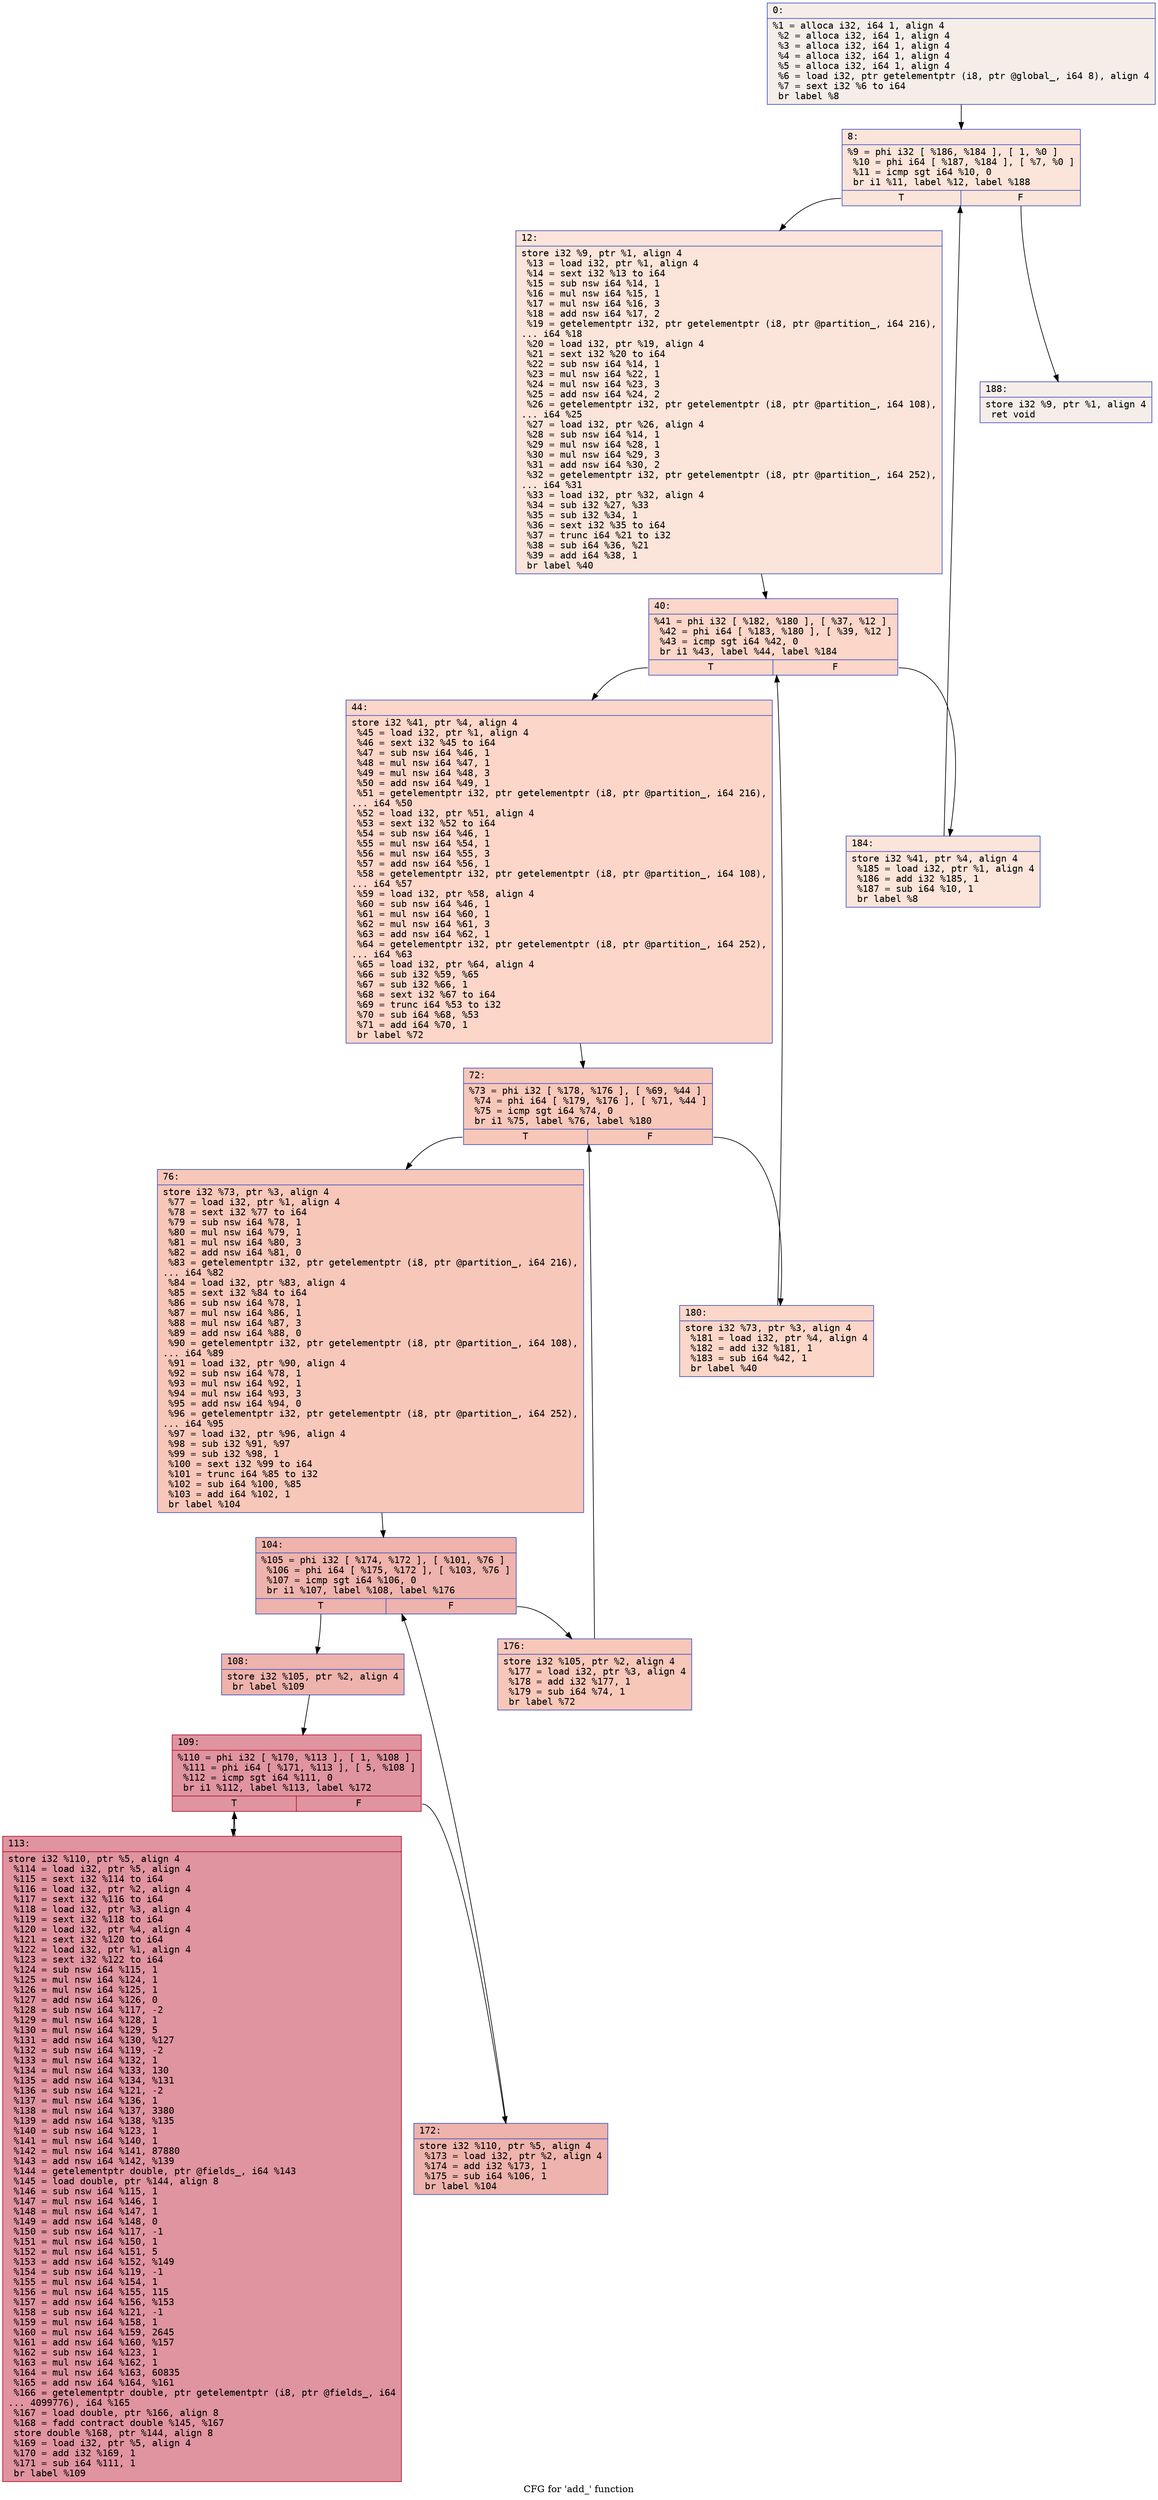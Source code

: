 digraph "CFG for 'add_' function" {
	label="CFG for 'add_' function";

	Node0x55fdd673e840 [shape=record,color="#3d50c3ff", style=filled, fillcolor="#e8d6cc70" fontname="Courier",label="{0:\l|  %1 = alloca i32, i64 1, align 4\l  %2 = alloca i32, i64 1, align 4\l  %3 = alloca i32, i64 1, align 4\l  %4 = alloca i32, i64 1, align 4\l  %5 = alloca i32, i64 1, align 4\l  %6 = load i32, ptr getelementptr (i8, ptr @global_, i64 8), align 4\l  %7 = sext i32 %6 to i64\l  br label %8\l}"];
	Node0x55fdd673e840 -> Node0x55fdd673ef20[tooltip="0 -> 8\nProbability 100.00%" ];
	Node0x55fdd673ef20 [shape=record,color="#3d50c3ff", style=filled, fillcolor="#f5c1a970" fontname="Courier",label="{8:\l|  %9 = phi i32 [ %186, %184 ], [ 1, %0 ]\l  %10 = phi i64 [ %187, %184 ], [ %7, %0 ]\l  %11 = icmp sgt i64 %10, 0\l  br i1 %11, label %12, label %188\l|{<s0>T|<s1>F}}"];
	Node0x55fdd673ef20:s0 -> Node0x55fdd673f290[tooltip="8 -> 12\nProbability 96.88%" ];
	Node0x55fdd673ef20:s1 -> Node0x55fdd673f320[tooltip="8 -> 188\nProbability 3.12%" ];
	Node0x55fdd673f290 [shape=record,color="#3d50c3ff", style=filled, fillcolor="#f5c1a970" fontname="Courier",label="{12:\l|  store i32 %9, ptr %1, align 4\l  %13 = load i32, ptr %1, align 4\l  %14 = sext i32 %13 to i64\l  %15 = sub nsw i64 %14, 1\l  %16 = mul nsw i64 %15, 1\l  %17 = mul nsw i64 %16, 3\l  %18 = add nsw i64 %17, 2\l  %19 = getelementptr i32, ptr getelementptr (i8, ptr @partition_, i64 216),\l... i64 %18\l  %20 = load i32, ptr %19, align 4\l  %21 = sext i32 %20 to i64\l  %22 = sub nsw i64 %14, 1\l  %23 = mul nsw i64 %22, 1\l  %24 = mul nsw i64 %23, 3\l  %25 = add nsw i64 %24, 2\l  %26 = getelementptr i32, ptr getelementptr (i8, ptr @partition_, i64 108),\l... i64 %25\l  %27 = load i32, ptr %26, align 4\l  %28 = sub nsw i64 %14, 1\l  %29 = mul nsw i64 %28, 1\l  %30 = mul nsw i64 %29, 3\l  %31 = add nsw i64 %30, 2\l  %32 = getelementptr i32, ptr getelementptr (i8, ptr @partition_, i64 252),\l... i64 %31\l  %33 = load i32, ptr %32, align 4\l  %34 = sub i32 %27, %33\l  %35 = sub i32 %34, 1\l  %36 = sext i32 %35 to i64\l  %37 = trunc i64 %21 to i32\l  %38 = sub i64 %36, %21\l  %39 = add i64 %38, 1\l  br label %40\l}"];
	Node0x55fdd673f290 -> Node0x55fdd67405e0[tooltip="12 -> 40\nProbability 100.00%" ];
	Node0x55fdd67405e0 [shape=record,color="#3d50c3ff", style=filled, fillcolor="#f6a38570" fontname="Courier",label="{40:\l|  %41 = phi i32 [ %182, %180 ], [ %37, %12 ]\l  %42 = phi i64 [ %183, %180 ], [ %39, %12 ]\l  %43 = icmp sgt i64 %42, 0\l  br i1 %43, label %44, label %184\l|{<s0>T|<s1>F}}"];
	Node0x55fdd67405e0:s0 -> Node0x55fdd67409e0[tooltip="40 -> 44\nProbability 96.88%" ];
	Node0x55fdd67405e0:s1 -> Node0x55fdd673f010[tooltip="40 -> 184\nProbability 3.12%" ];
	Node0x55fdd67409e0 [shape=record,color="#3d50c3ff", style=filled, fillcolor="#f6a38570" fontname="Courier",label="{44:\l|  store i32 %41, ptr %4, align 4\l  %45 = load i32, ptr %1, align 4\l  %46 = sext i32 %45 to i64\l  %47 = sub nsw i64 %46, 1\l  %48 = mul nsw i64 %47, 1\l  %49 = mul nsw i64 %48, 3\l  %50 = add nsw i64 %49, 1\l  %51 = getelementptr i32, ptr getelementptr (i8, ptr @partition_, i64 216),\l... i64 %50\l  %52 = load i32, ptr %51, align 4\l  %53 = sext i32 %52 to i64\l  %54 = sub nsw i64 %46, 1\l  %55 = mul nsw i64 %54, 1\l  %56 = mul nsw i64 %55, 3\l  %57 = add nsw i64 %56, 1\l  %58 = getelementptr i32, ptr getelementptr (i8, ptr @partition_, i64 108),\l... i64 %57\l  %59 = load i32, ptr %58, align 4\l  %60 = sub nsw i64 %46, 1\l  %61 = mul nsw i64 %60, 1\l  %62 = mul nsw i64 %61, 3\l  %63 = add nsw i64 %62, 1\l  %64 = getelementptr i32, ptr getelementptr (i8, ptr @partition_, i64 252),\l... i64 %63\l  %65 = load i32, ptr %64, align 4\l  %66 = sub i32 %59, %65\l  %67 = sub i32 %66, 1\l  %68 = sext i32 %67 to i64\l  %69 = trunc i64 %53 to i32\l  %70 = sub i64 %68, %53\l  %71 = add i64 %70, 1\l  br label %72\l}"];
	Node0x55fdd67409e0 -> Node0x55fdd6742270[tooltip="44 -> 72\nProbability 100.00%" ];
	Node0x55fdd6742270 [shape=record,color="#3d50c3ff", style=filled, fillcolor="#ec7f6370" fontname="Courier",label="{72:\l|  %73 = phi i32 [ %178, %176 ], [ %69, %44 ]\l  %74 = phi i64 [ %179, %176 ], [ %71, %44 ]\l  %75 = icmp sgt i64 %74, 0\l  br i1 %75, label %76, label %180\l|{<s0>T|<s1>F}}"];
	Node0x55fdd6742270:s0 -> Node0x55fdd6742670[tooltip="72 -> 76\nProbability 96.88%" ];
	Node0x55fdd6742270:s1 -> Node0x55fdd67406d0[tooltip="72 -> 180\nProbability 3.12%" ];
	Node0x55fdd6742670 [shape=record,color="#3d50c3ff", style=filled, fillcolor="#ec7f6370" fontname="Courier",label="{76:\l|  store i32 %73, ptr %3, align 4\l  %77 = load i32, ptr %1, align 4\l  %78 = sext i32 %77 to i64\l  %79 = sub nsw i64 %78, 1\l  %80 = mul nsw i64 %79, 1\l  %81 = mul nsw i64 %80, 3\l  %82 = add nsw i64 %81, 0\l  %83 = getelementptr i32, ptr getelementptr (i8, ptr @partition_, i64 216),\l... i64 %82\l  %84 = load i32, ptr %83, align 4\l  %85 = sext i32 %84 to i64\l  %86 = sub nsw i64 %78, 1\l  %87 = mul nsw i64 %86, 1\l  %88 = mul nsw i64 %87, 3\l  %89 = add nsw i64 %88, 0\l  %90 = getelementptr i32, ptr getelementptr (i8, ptr @partition_, i64 108),\l... i64 %89\l  %91 = load i32, ptr %90, align 4\l  %92 = sub nsw i64 %78, 1\l  %93 = mul nsw i64 %92, 1\l  %94 = mul nsw i64 %93, 3\l  %95 = add nsw i64 %94, 0\l  %96 = getelementptr i32, ptr getelementptr (i8, ptr @partition_, i64 252),\l... i64 %95\l  %97 = load i32, ptr %96, align 4\l  %98 = sub i32 %91, %97\l  %99 = sub i32 %98, 1\l  %100 = sext i32 %99 to i64\l  %101 = trunc i64 %85 to i32\l  %102 = sub i64 %100, %85\l  %103 = add i64 %102, 1\l  br label %104\l}"];
	Node0x55fdd6742670 -> Node0x55fdd6741180[tooltip="76 -> 104\nProbability 100.00%" ];
	Node0x55fdd6741180 [shape=record,color="#3d50c3ff", style=filled, fillcolor="#d6524470" fontname="Courier",label="{104:\l|  %105 = phi i32 [ %174, %172 ], [ %101, %76 ]\l  %106 = phi i64 [ %175, %172 ], [ %103, %76 ]\l  %107 = icmp sgt i64 %106, 0\l  br i1 %107, label %108, label %176\l|{<s0>T|<s1>F}}"];
	Node0x55fdd6741180:s0 -> Node0x55fdd67414f0[tooltip="104 -> 108\nProbability 96.88%" ];
	Node0x55fdd6741180:s1 -> Node0x55fdd6742360[tooltip="104 -> 176\nProbability 3.12%" ];
	Node0x55fdd67414f0 [shape=record,color="#3d50c3ff", style=filled, fillcolor="#d6524470" fontname="Courier",label="{108:\l|  store i32 %105, ptr %2, align 4\l  br label %109\l}"];
	Node0x55fdd67414f0 -> Node0x55fdd67444e0[tooltip="108 -> 109\nProbability 100.00%" ];
	Node0x55fdd67444e0 [shape=record,color="#b70d28ff", style=filled, fillcolor="#b70d2870" fontname="Courier",label="{109:\l|  %110 = phi i32 [ %170, %113 ], [ 1, %108 ]\l  %111 = phi i64 [ %171, %113 ], [ 5, %108 ]\l  %112 = icmp sgt i64 %111, 0\l  br i1 %112, label %113, label %172\l|{<s0>T|<s1>F}}"];
	Node0x55fdd67444e0:s0 -> Node0x55fdd67445d0[tooltip="109 -> 113\nProbability 96.88%" ];
	Node0x55fdd67444e0:s1 -> Node0x55fdd6741270[tooltip="109 -> 172\nProbability 3.12%" ];
	Node0x55fdd67445d0 [shape=record,color="#b70d28ff", style=filled, fillcolor="#b70d2870" fontname="Courier",label="{113:\l|  store i32 %110, ptr %5, align 4\l  %114 = load i32, ptr %5, align 4\l  %115 = sext i32 %114 to i64\l  %116 = load i32, ptr %2, align 4\l  %117 = sext i32 %116 to i64\l  %118 = load i32, ptr %3, align 4\l  %119 = sext i32 %118 to i64\l  %120 = load i32, ptr %4, align 4\l  %121 = sext i32 %120 to i64\l  %122 = load i32, ptr %1, align 4\l  %123 = sext i32 %122 to i64\l  %124 = sub nsw i64 %115, 1\l  %125 = mul nsw i64 %124, 1\l  %126 = mul nsw i64 %125, 1\l  %127 = add nsw i64 %126, 0\l  %128 = sub nsw i64 %117, -2\l  %129 = mul nsw i64 %128, 1\l  %130 = mul nsw i64 %129, 5\l  %131 = add nsw i64 %130, %127\l  %132 = sub nsw i64 %119, -2\l  %133 = mul nsw i64 %132, 1\l  %134 = mul nsw i64 %133, 130\l  %135 = add nsw i64 %134, %131\l  %136 = sub nsw i64 %121, -2\l  %137 = mul nsw i64 %136, 1\l  %138 = mul nsw i64 %137, 3380\l  %139 = add nsw i64 %138, %135\l  %140 = sub nsw i64 %123, 1\l  %141 = mul nsw i64 %140, 1\l  %142 = mul nsw i64 %141, 87880\l  %143 = add nsw i64 %142, %139\l  %144 = getelementptr double, ptr @fields_, i64 %143\l  %145 = load double, ptr %144, align 8\l  %146 = sub nsw i64 %115, 1\l  %147 = mul nsw i64 %146, 1\l  %148 = mul nsw i64 %147, 1\l  %149 = add nsw i64 %148, 0\l  %150 = sub nsw i64 %117, -1\l  %151 = mul nsw i64 %150, 1\l  %152 = mul nsw i64 %151, 5\l  %153 = add nsw i64 %152, %149\l  %154 = sub nsw i64 %119, -1\l  %155 = mul nsw i64 %154, 1\l  %156 = mul nsw i64 %155, 115\l  %157 = add nsw i64 %156, %153\l  %158 = sub nsw i64 %121, -1\l  %159 = mul nsw i64 %158, 1\l  %160 = mul nsw i64 %159, 2645\l  %161 = add nsw i64 %160, %157\l  %162 = sub nsw i64 %123, 1\l  %163 = mul nsw i64 %162, 1\l  %164 = mul nsw i64 %163, 60835\l  %165 = add nsw i64 %164, %161\l  %166 = getelementptr double, ptr getelementptr (i8, ptr @fields_, i64\l... 4099776), i64 %165\l  %167 = load double, ptr %166, align 8\l  %168 = fadd contract double %145, %167\l  store double %168, ptr %144, align 8\l  %169 = load i32, ptr %5, align 4\l  %170 = add i32 %169, 1\l  %171 = sub i64 %111, 1\l  br label %109\l}"];
	Node0x55fdd67445d0 -> Node0x55fdd67444e0[tooltip="113 -> 109\nProbability 100.00%" ];
	Node0x55fdd6741270 [shape=record,color="#3d50c3ff", style=filled, fillcolor="#d6524470" fontname="Courier",label="{172:\l|  store i32 %110, ptr %5, align 4\l  %173 = load i32, ptr %2, align 4\l  %174 = add i32 %173, 1\l  %175 = sub i64 %106, 1\l  br label %104\l}"];
	Node0x55fdd6741270 -> Node0x55fdd6741180[tooltip="172 -> 104\nProbability 100.00%" ];
	Node0x55fdd6742360 [shape=record,color="#3d50c3ff", style=filled, fillcolor="#ec7f6370" fontname="Courier",label="{176:\l|  store i32 %105, ptr %2, align 4\l  %177 = load i32, ptr %3, align 4\l  %178 = add i32 %177, 1\l  %179 = sub i64 %74, 1\l  br label %72\l}"];
	Node0x55fdd6742360 -> Node0x55fdd6742270[tooltip="176 -> 72\nProbability 100.00%" ];
	Node0x55fdd67406d0 [shape=record,color="#3d50c3ff", style=filled, fillcolor="#f6a38570" fontname="Courier",label="{180:\l|  store i32 %73, ptr %3, align 4\l  %181 = load i32, ptr %4, align 4\l  %182 = add i32 %181, 1\l  %183 = sub i64 %42, 1\l  br label %40\l}"];
	Node0x55fdd67406d0 -> Node0x55fdd67405e0[tooltip="180 -> 40\nProbability 100.00%" ];
	Node0x55fdd673f010 [shape=record,color="#3d50c3ff", style=filled, fillcolor="#f5c1a970" fontname="Courier",label="{184:\l|  store i32 %41, ptr %4, align 4\l  %185 = load i32, ptr %1, align 4\l  %186 = add i32 %185, 1\l  %187 = sub i64 %10, 1\l  br label %8\l}"];
	Node0x55fdd673f010 -> Node0x55fdd673ef20[tooltip="184 -> 8\nProbability 100.00%" ];
	Node0x55fdd673f320 [shape=record,color="#3d50c3ff", style=filled, fillcolor="#e8d6cc70" fontname="Courier",label="{188:\l|  store i32 %9, ptr %1, align 4\l  ret void\l}"];
}

